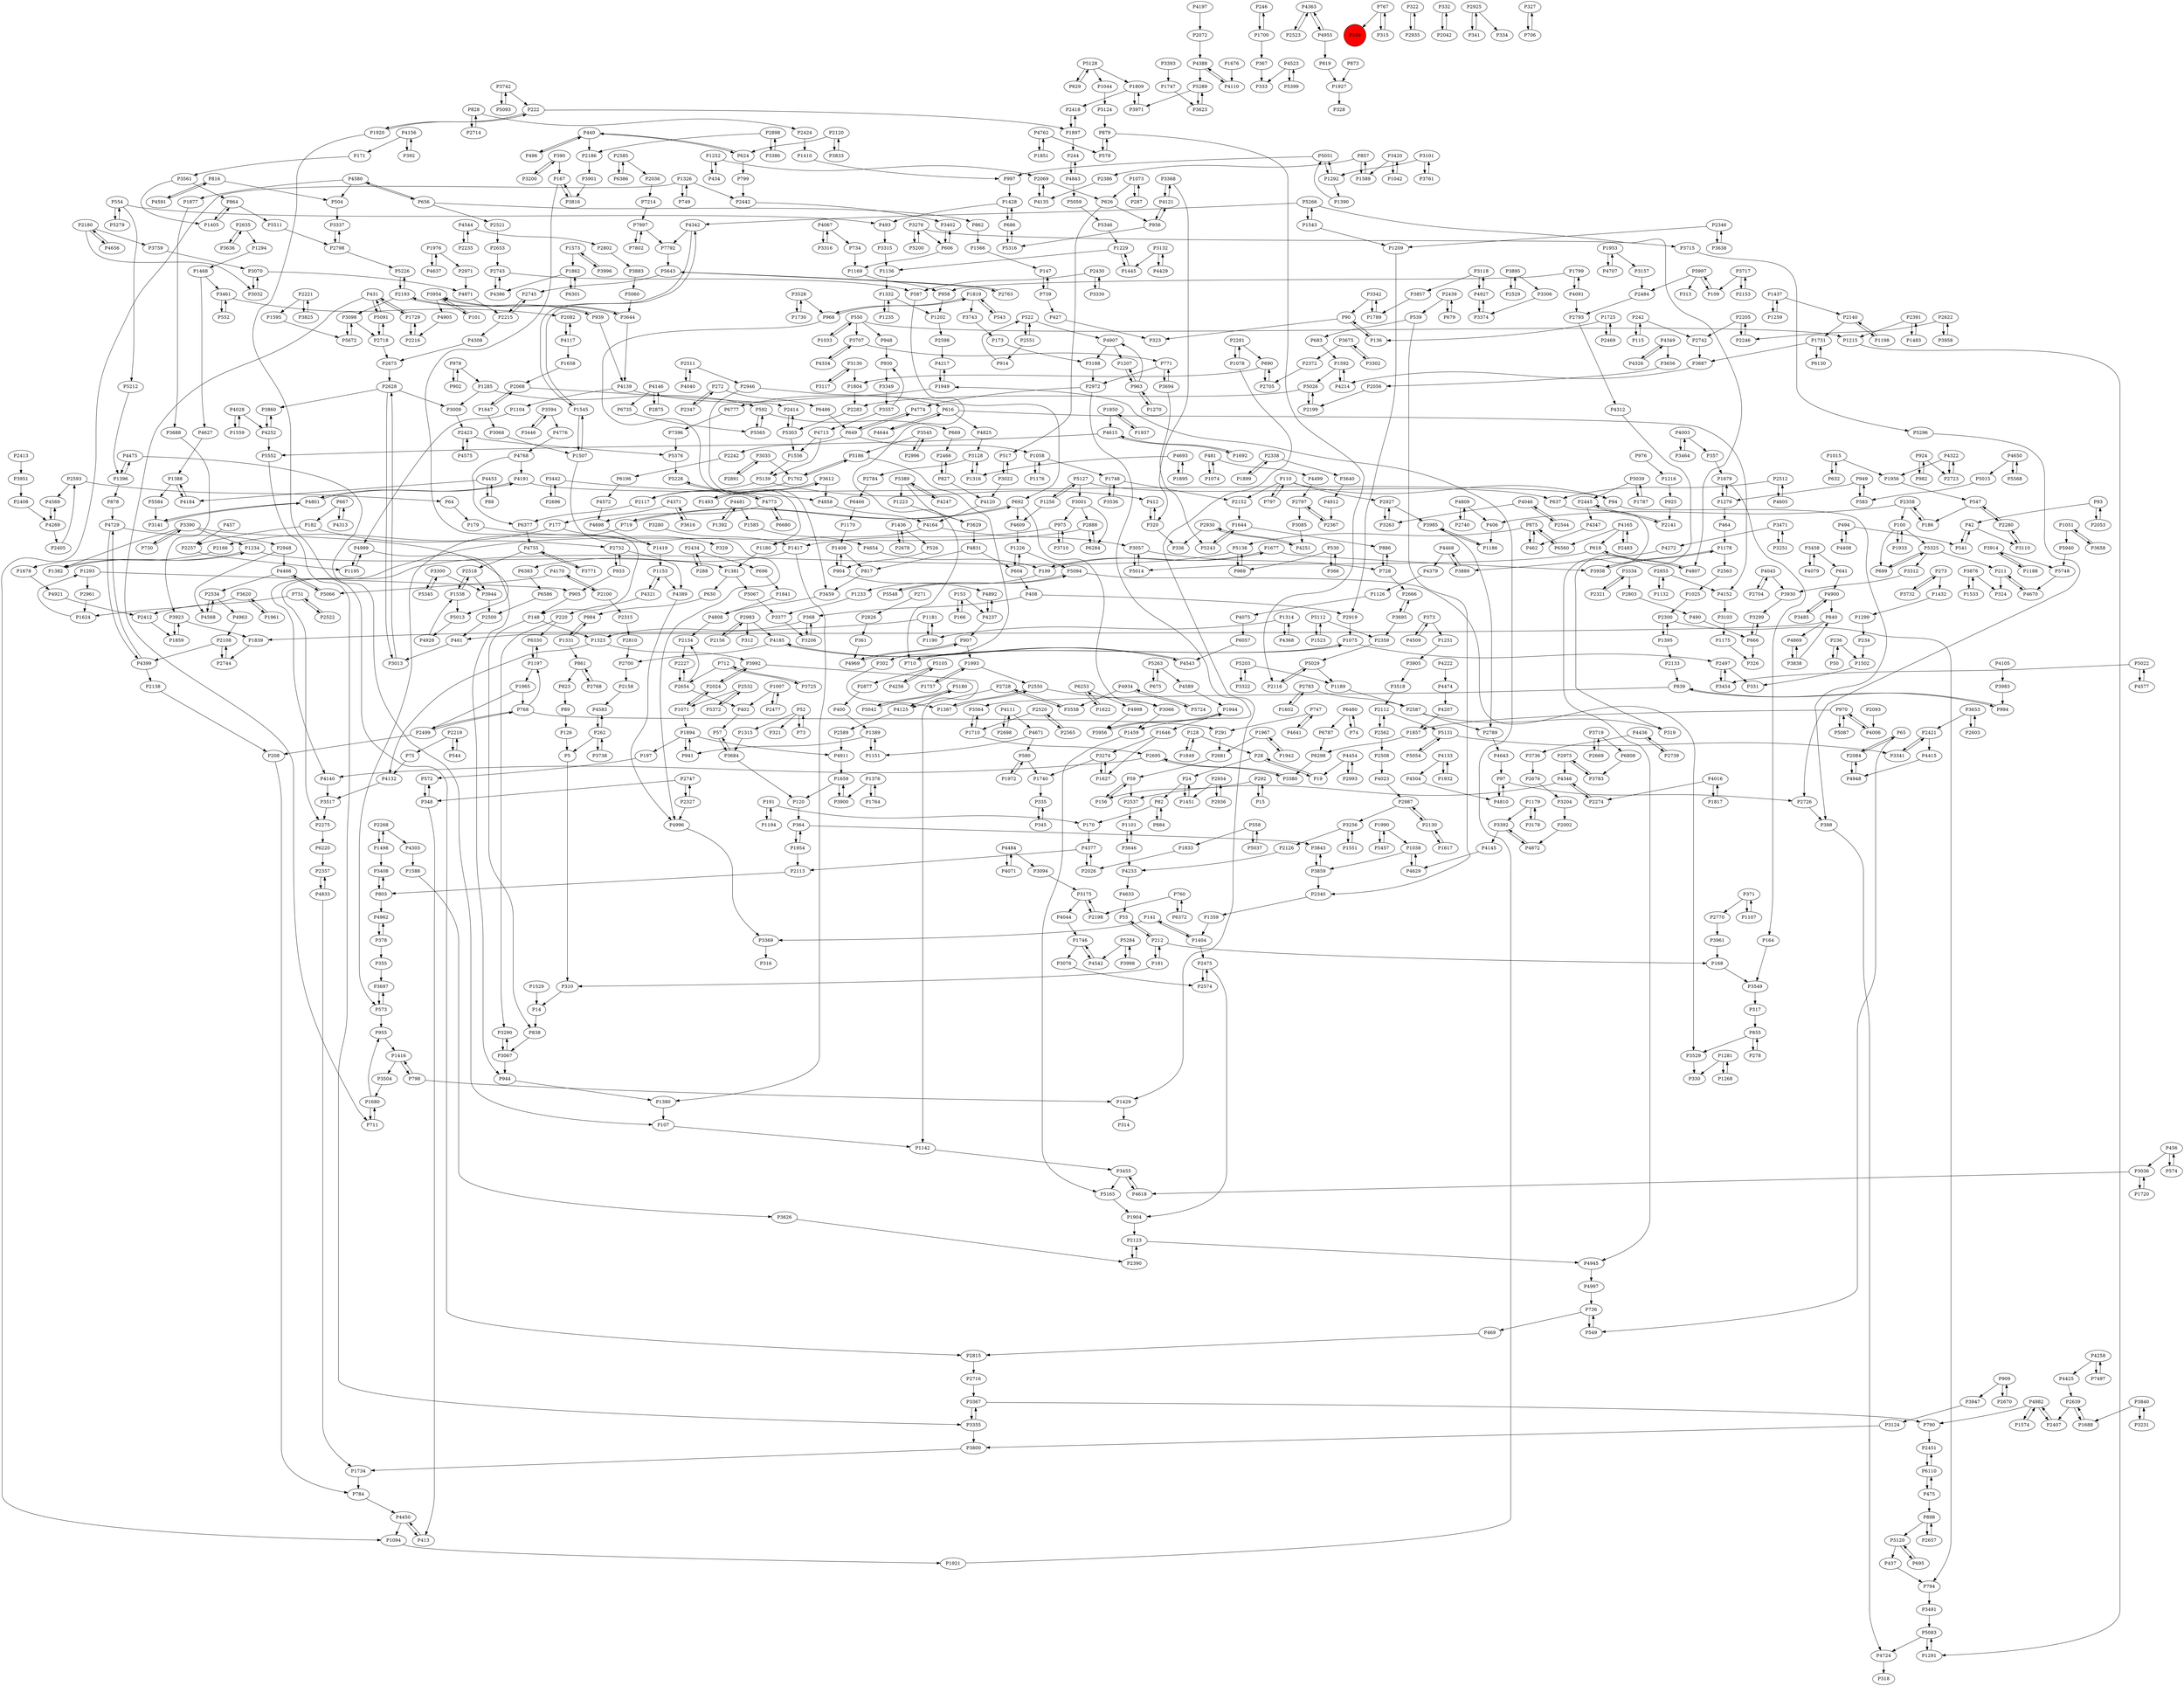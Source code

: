 digraph {
	P1428 -> P493
	P554 -> P5212
	P236 -> P1502
	P1498 -> P3408
	P2442 -> P3402
	P968 -> P1180
	P4389 -> P4996
	P2358 -> P100
	P402 -> P57
	P4962 -> P378
	P3761 -> P3101
	P1007 -> P2477
	P2358 -> P406
	P4133 -> P1932
	P3992 -> P2024
	P2961 -> P1624
	P2180 -> P4656
	P504 -> P3337
	P89 -> P126
	P5568 -> P4650
	P1223 -> P3629
	P1007 -> P402
	P5083 -> P4724
	P839 -> P994
	P1376 -> P1764
	P4197 -> P2072
	P2002 -> P4872
	P1252 -> P434
	P14 -> P838
	P768 -> P1197
	P1436 -> P526
	P2587 -> P2789
	P2728 -> P4125
	P4140 -> P3517
	P4871 -> P2215
	P3141 -> P4801
	P4544 -> P2802
	P2930 -> P336
	P2108 -> P4399
	P481 -> P1074
	P3302 -> P3675
	P1894 -> P197
	P1993 -> P1757
	P5325 -> P3312
	P1731 -> P6130
	P1809 -> P2418
	P2993 -> P4454
	P5087 -> P970
	P1404 -> P141
	P4831 -> P604
	P4117 -> P1658
	P1897 -> P2418
	P898 -> P2657
	P6298 -> P3380
	P1877 -> P3688
	P827 -> P2466
	P2423 -> P5376
	P2888 -> P6284
	P246 -> P1700
	P3504 -> P1680
	P1416 -> P3504
	P97 -> P4810
	P5094 -> P3529
	P4755 -> P3771
	P3594 -> P3446
	P728 -> P2666
	P618 -> P4807
	P3274 -> P1627
	P4349 -> P4326
	P768 -> P2499
	P686 -> P5316
	P1710 -> P2695
	P1153 -> P4389
	P5131 -> P5054
	P4650 -> P5568
	P156 -> P59
	P4997 -> P736
	P4637 -> P1976
	P4237 -> P907
	P4347 -> P462
	P4575 -> P2423
	P1622 -> P6253
	P1734 -> P784
	P1256 -> P4609
	P220 -> P3290
	P4251 -> P2930
	P794 -> P3491
	P390 -> P167
	P2934 -> P1451
	P857 -> P2386
	P994 -> P839
	P320 -> P336
	P592 -> P669
	P100 -> P1933
	P626 -> P956
	P2565 -> P2520
	P4481 -> P1585
	P2268 -> P1498
	P2340 -> P1359
	P2280 -> P547
	P3442 -> P4858
	P4474 -> P4207
	P1259 -> P1437
	P272 -> P6486
	P1725 -> P136
	P3742 -> P5093
	P949 -> P583
	P949 -> P1279
	P2739 -> P4436
	P2445 -> P2141
	P1316 -> P3128
	P3312 -> P3930
	P630 -> P984
	P3455 -> P5165
	P6130 -> P1731
	P4363 -> P2523
	P1857 -> P6298
	P904 -> P1408
	P3688 -> P3923
	P3103 -> P1175
	P3390 -> P5013
	P3251 -> P3471
	P574 -> P456
	P3101 -> P3761
	P1659 -> P3900
	P767 -> P309
	P3938 -> P1178
	P4773 -> P5228
	P573 -> P3697
	P541 -> P42
	P2551 -> P522
	P4170 -> P2100
	P1234 -> P1382
	P302 -> P1387
	P930 -> P3349
	P15 -> P292
	P3124 -> P3800
	P371 -> P2770
	P2123 -> P2390
	P469 -> P2815
	P1417 -> P1380
	P5066 -> P4466
	P3393 -> P1747
	P1382 -> P1234
	P2408 -> P4269
	P322 -> P2935
	P924 -> P982
	P5552 -> P3355
	P768 -> P291
	P1405 -> P864
	P522 -> P4907
	P771 -> P2972
	P1292 -> P1390
	P90 -> P136
	P580 -> P1972
	P2424 -> P1410
	P288 -> P2434
	P712 -> P3725
	P390 -> P3200
	P7214 -> P7997
	P1107 -> P371
	P291 -> P2681
	P4388 -> P4110
	P3001 -> P6284
	P1617 -> P2130
	P2469 -> P1725
	P1268 -> P1281
	P4755 -> P2518
	P2783 -> P2587
	P1094 -> P1921
	P2113 -> P803
	P1390 -> P5051
	P669 -> P2466
	P5105 -> P4256
	P3001 -> P2888
	P5015 -> P583
	P1178 -> P2563
	P4185 -> P2700
	P82 -> P170
	P624 -> P440
	P3996 -> P1573
	P924 -> P2723
	P2747 -> P348
	P958 -> P1202
	P4572 -> P4698
	P4809 -> P406
	P550 -> P1215
	P366 -> P530
	P2875 -> P4146
	P1523 -> P5112
	P153 -> P166
	P4436 -> P2739
	P4346 -> P2537
	P3710 -> P975
	P4945 -> P4997
	P1895 -> P4693
	P909 -> P2670
	P2654 -> P2227
	P3035 -> P2891
	P1602 -> P2783
	P3098 -> P2718
	P695 -> P5120
	P4892 -> P4237
	P335 -> P345
	P7997 -> P7792
	P1073 -> P287
	P3833 -> P2120
	P3594 -> P4776
	P3471 -> P4272
	P616 -> P4825
	P2497 -> P331
	P2215 -> P4308
	P5 -> P310
	P3715 -> P5296
	P1953 -> P3157
	P1468 -> P4627
	P4774 -> P649
	P3771 -> P4755
	P3840 -> P3231
	P2718 -> P2675
	P2130 -> P2987
	P2216 -> P1729
	P197 -> P572
	P1990 -> P1038
	P3256 -> P1551
	P573 -> P955
	P3549 -> P317
	P1388 -> P4184
	P690 -> P1804
	P2972 -> P1459
	P1015 -> P1956
	P4146 -> P2875
	P7997 -> P7802
	P4982 -> P2407
	P2551 -> P914
	P6383 -> P6586
	P4580 -> P1877
	P3022 -> P517
	P2523 -> P4363
	P1949 -> P6777
	P2439 -> P679
	P1170 -> P1408
	P2927 -> P3985
	P3653 -> P2421
	P2522 -> P751
	P3725 -> P712
	P4222 -> P4474
	P1595 -> P5672
	P2763 -> P5643
	P1176 -> P1058
	P28 -> P19
	P332 -> P2042
	P3420 -> P1589
	P1545 -> P4342
	P1226 -> P604
	P4321 -> P220
	P4045 -> P2704
	P683 -> P1592
	P1408 -> P904
	P1416 -> P798
	P4091 -> P1799
	P6480 -> P74
	P790 -> P2451
	P3485 -> P4900
	P2744 -> P2108
	P3342 -> P90
	P4165 -> P2483
	P2698 -> P4111
	P526 -> P904
	P494 -> P4408
	P7396 -> P5376
	P5266 -> P4807
	P3743 -> P173
	P2205 -> P2742
	P5289 -> P3971
	P3838 -> P4869
	P4326 -> P4349
	P5200 -> P3276
	P970 -> P4006
	P878 -> P4729
	P4170 -> P5066
	P692 -> P719
	P686 -> P1428
	P1624 -> P1293
	P948 -> P930
	P4003 -> P357
	P167 -> P3816
	P4468 -> P3889
	P3322 -> P5203
	P1538 -> P5013
	P1169 -> P958
	P4322 -> P1956
	P220 -> P6330
	P5565 -> P592
	P1408 -> P817
	P5165 -> P1904
	P1285 -> P3009
	P3464 -> P4003
	P2550 -> P3066
	P2716 -> P3367
	P1592 -> P5026
	P110 -> P797
	P24 -> P1451
	P1799 -> P4091
	P5093 -> P3742
	P3561 -> P864
	P2414 -> P5303
	P4023 -> P2987
	P5180 -> P4125
	P3368 -> P4121
	P4927 -> P3118
	P1976 -> P4637
	P3057 -> P728
	P2585 -> P6386
	P2520 -> P1710
	P1215 -> P1291
	P3374 -> P4927
	P4121 -> P3368
	P4121 -> P956
	P1954 -> P364
	P6480 -> P6787
	P440 -> P2186
	P547 -> P186
	P1331 -> P984
	P73 -> P52
	P5091 -> P431
	P3392 -> P4145
	P3128 -> P2784
	P4006 -> P970
	P2391 -> P1215
	P2407 -> P4982
	P3895 -> P2529
	P2321 -> P3334
	P272 -> P2347
	P3623 -> P5289
	P2497 -> P3454
	P3280 -> P1417
	P1179 -> P3178
	P4075 -> P6057
	P182 -> P2732
	P2180 -> P3759
	P3446 -> P3594
	P1417 -> P6383
	P558 -> P1833
	P42 -> P541
	P6377 -> P4755
	P1862 -> P4386
	P3157 -> P2484
	P4346 -> P2274
	P4523 -> P5399
	P4927 -> P3374
	P2126 -> P4233
	P2140 -> P1731
	P624 -> P799
	P3646 -> P1101
	P1507 -> P1545
	P6560 -> P875
	P4670 -> P211
	P2675 -> P2628
	P3859 -> P3843
	P2315 -> P2810
	P262 -> P3738
	P2740 -> P4809
	P855 -> P278
	P1730 -> P3528
	P1920 -> P222
	P2925 -> P341
	P4252 -> P5552
	P6057 -> P4543
	P2357 -> P4833
	P861 -> P823
	P4969 -> P907
	P3118 -> P3857
	P2983 -> P312
	P530 -> P969
	P2971 -> P4871
	P2728 -> P3558
	P1256 -> P5127
	P3905 -> P3518
	P816 -> P4591
	P368 -> P1323
	P5303 -> P1556
	P2802 -> P3883
	P2696 -> P3442
	P6253 -> P1622
	P6680 -> P4773
	P2300 -> P1395
	P1702 -> P5186
	P355 -> P3697
	P1731 -> P3687
	P666 -> P326
	P4436 -> P3736
	P1819 -> P3743
	P2327 -> P2747
	P939 -> P2193
	P242 -> P2742
	P3341 -> P2421
	P3117 -> P3130
	P5042 -> P5180
	P4776 -> P4768
	P1747 -> P3623
	P616 -> P4644
	P3491 -> P5083
	P3067 -> P944
	P2603 -> P3653
	P4105 -> P3983
	P2654 -> P2134
	P2718 -> P5091
	P3954 -> P101
	P5284 -> P4542
	P6372 -> P760
	P3732 -> P273
	P4825 -> P3128
	P4999 -> P1195
	P3900 -> P1659
	P2134 -> P2227
	P3719 -> P6808
	P1299 -> P234
	P2676 -> P3204
	P530 -> P366
	P2512 -> P4605
	P4481 -> P1392
	P4046 -> P3263
	P292 -> P15
	P52 -> P321
	P3461 -> P552
	P6777 -> P7396
	P1746 -> P4542
	P3646 -> P4233
	P799 -> P2442
	P1179 -> P3392
	P751 -> P2522
	P128 -> P28
	P656 -> P862
	P3036 -> P1720
	P1389 -> P1151
	P3616 -> P4371
	P4843 -> P5059
	P1692 -> P4615
	P3719 -> P2669
	P626 -> P517
	P2705 -> P690
	P1894 -> P941
	P4833 -> P1734
	P1961 -> P3620
	P739 -> P147
	P42 -> P3110
	P136 -> P90
	P4583 -> P262
	P2666 -> P3695
	P440 -> P496
	P4125 -> P2589
	P1437 -> P2140
	P554 -> P493
	P2423 -> P4575
	P3951 -> P2408
	P719 -> P573
	P1044 -> P5124
	P4120 -> P4164
	P5112 -> P2359
	P3545 -> P2996
	P1658 -> P2068
	P65 -> P549
	P4773 -> P6680
	P1677 -> P199
	P862 -> P1566
	P378 -> P4962
	P461 -> P3013
	P364 -> P3843
	P3992 -> P1142
	P861 -> P2768
	P2732 -> P4389
	P74 -> P6480
	P3094 -> P3175
	P208 -> P784
	P2563 -> P1025
	P1956 -> P547
	P728 -> P886
	P3342 -> P1789
	P4509 -> P373
	P4484 -> P4071
	P2628 -> P3860
	P4693 -> P1316
	P2635 -> P3636
	P4955 -> P819
	P4544 -> P2235
	P191 -> P1194
	P1700 -> P246
	P5051 -> P997
	P52 -> P73
	P4523 -> P333
	P3110 -> P2280
	P3684 -> P120
	P2798 -> P3337
	P5083 -> P1291
	P3717 -> P2153
	P3961 -> P168
	P1468 -> P3461
	P413 -> P4450
	P2153 -> P3717
	P1075 -> P2497
	P2975 -> P3783
	P5203 -> P1189
	P5511 -> P2798
	P1559 -> P4028
	P4342 -> P7792
	P327 -> P706
	P736 -> P549
	P3175 -> P4044
	P734 -> P1169
	P4713 -> P1556
	P1498 -> P2268
	P4568 -> P2534
	P3118 -> P4927
	P244 -> P4843
	P2158 -> P4583
	P2593 -> P64
	P4934 -> P3558
	P583 -> P949
	P2574 -> P2475
	P3529 -> P330
	P4577 -> P5022
	P4810 -> P97
	P5091 -> P2718
	P5228 -> P4773
	P907 -> P4969
	P904 -> P4892
	P3857 -> P1789
	P2898 -> P3386
	P2140 -> P1198
	P2622 -> P3958
	P4591 -> P816
	P3274 -> P1740
	P2193 -> P3098
	P5105 -> P2877
	P171 -> P3561
	P3983 -> P994
	P4858 -> P4164
	P186 -> P2358
	P3707 -> P4334
	P97 -> P2726
	P1285 -> P592
	P2593 -> P4569
	P4132 -> P3517
	P2072 -> P4388
	P550 -> P948
	P5724 -> P4934
	P4609 -> P1226
	P2483 -> P4165
	P3334 -> P2321
	P1445 -> P1229
	P2635 -> P1294
	P2589 -> P4911
	P177 -> P329
	P6466 -> P1170
	P4643 -> P97
	P1197 -> P1965
	P4067 -> P3316
	P4258 -> P4425
	P550 -> P1033
	P976 -> P1216
	P5029 -> P1189
	P4955 -> P4363
	P147 -> P739
	P1202 -> P2598
	P1679 -> P1279
	P4040 -> P2511
	P3032 -> P3070
	P3367 -> P3355
	P543 -> P1819
	P1920 -> P2815
	P2714 -> P828
	P164 -> P3549
	P1729 -> P431
	P278 -> P855
	P2654 -> P402
	P4165 -> P6560
	P94 -> P398
	P1291 -> P5083
	P1180 -> P1381
	P2653 -> P2743
	P1700 -> P367
	P3694 -> P5243
	P2421 -> P3341
	P93 -> P42
	P1894 -> P4911
	P400 -> P1389
	P1294 -> P1468
	P1437 -> P1259
	P2793 -> P4312
	P2987 -> P2130
	P3368 -> P320
	P4453 -> P4184
	P5112 -> P1523
	P2268 -> P4303
	P1292 -> P5051
	P3334 -> P2803
	P2386 -> P4135
	P2500 -> P461
	P1058 -> P1748
	P817 -> P3459
	P3653 -> P2603
	P100 -> P5325
	P3914 -> P5748
	P2372 -> P2705
	P1326 -> P749
	P4247 -> P5389
	P4928 -> P1538
	P1538 -> P2518
	P6253 -> P4998
	P3276 -> P3715
	P3066 -> P1459
	P2193 -> P939
	P1543 -> P5266
	P3128 -> P1316
	P522 -> P2551
	P1451 -> P24
	P3067 -> P3290
	P5124 -> P879
	P1126 -> P4075
	P320 -> P412
	P4111 -> P2698
	P2430 -> P587
	P2562 -> P2112
	P5026 -> P2283
	P3458 -> P4079
	P3290 -> P3067
	P2544 -> P4046
	P1293 -> P905
	P3085 -> P4251
	P2198 -> P3175
	P315 -> P767
	P153 -> P4237
	P1483 -> P2391
	P1104 -> P4999
	P978 -> P902
	P1181 -> P1190
	P1209 -> P2919
	P3377 -> P3206
	P587 -> P710
	P739 -> P427
	P2405 -> P2593
	P3558 -> P2728
	P2024 -> P1071
	P1033 -> P550
	P3956 -> P1944
	P4905 -> P2216
	P2587 -> P319
	P2082 -> P4117
	P3687 -> P4214
	P5051 -> P1292
	P4028 -> P4252
	P110 -> P2152
	P939 -> P4139
	P2803 -> P490
	P341 -> P2925
	P760 -> P6372
	P1323 -> P4132
	P494 -> P541
	P1592 -> P4214
	P3825 -> P2221
	P3057 -> P5014
	P5120 -> P695
	P6586 -> P2500
	P898 -> P5120
	P3098 -> P5672
	P287 -> P1073
	P2768 -> P861
	P2797 -> P2367
	P3299 -> P666
	P1585 -> P4654
	P222 -> P1897
	P3901 -> P3816
	P747 -> P291
	P1545 -> P1507
	P4907 -> P3188
	P3675 -> P2372
	P2100 -> P2315
	P1507 -> P4996
	P2670 -> P909
	P2723 -> P4322
	P5389 -> P3629
	P2242 -> P6196
	P5014 -> P3057
	P4269 -> P2405
	P5139 -> P2117
	P3068 -> P1507
	P749 -> P1326
	P1841 -> P4808
	P2678 -> P1436
	P592 -> P5565
	P970 -> P1857
	P3206 -> P368
	P1151 -> P1389
	P262 -> P4583
	P3876 -> P324
	P2024 -> P3992
	P3009 -> P2423
	P699 -> P5325
	P2068 -> P1647
	P803 -> P3408
	P4569 -> P4269
	P2783 -> P1602
	P1404 -> P2475
	P120 -> P364
	P4982 -> P790
	P4111 -> P4671
	P1235 -> P1332
	P2695 -> P4140
	P606 -> P1169
	P3843 -> P3859
	P2518 -> P3944
	P1944 -> P3956
	P5997 -> P313
	P212 -> P55
	P88 -> P4453
	P4003 -> P3464
	P2520 -> P2565
	P115 -> P242
	P2518 -> P1538
	P3315 -> P1136
	P3695 -> P2666
	P1175 -> P326
	P166 -> P153
	P1967 -> P2681
	P1181 -> P1839
	P2639 -> P2407
	P606 -> P3402
	P4156 -> P171
	P679 -> P2439
	P3390 -> P1382
	P4729 -> P2948
	P3640 -> P4912
	P3985 -> P1186
	P4233 -> P4633
	P2550 -> P1387
	P4912 -> P2367
	P550 -> P3707
	P310 -> P14
	P747 -> P4641
	P2186 -> P3901
	P4312 -> P319
	P1972 -> P580
	P4146 -> P6735
	P969 -> P5138
	P2508 -> P4023
	P211 -> P4670
	P1189 -> P2587
	P5672 -> P3098
	P5940 -> P5748
	P109 -> P5997
	P75 -> P4132
	P1190 -> P1181
	P1748 -> P2152
	P4067 -> P734
	P1921 -> P1949
	P168 -> P3549
	P3188 -> P2972
	P1315 -> P3684
	P6196 -> P4572
	P1075 -> P710
	P2219 -> P544
	P667 -> P182
	P760 -> P2198
	P6110 -> P475
	P2743 -> P4386
	P2108 -> P2744
	P3454 -> P2497
	P4044 -> P1746
	P554 -> P5279
	P2946 -> P3459
	P2300 -> P794
	P4408 -> P494
	P1646 -> P3274
	P604 -> P1226
	P357 -> P1679
	P3620 -> P1624
	P3838 -> P840
	P618 -> P5014
	P840 -> P461
	P3954 -> P4905
	P1574 -> P4982
	P1804 -> P2283
	P1234 -> P1381
	P5372 -> P2532
	P1746 -> P3076
	P2534 -> P4963
	P6110 -> P2451
	P2084 -> P65
	P4729 -> P4399
	P52 -> P1315
	P5289 -> P3623
	P2130 -> P1617
	P364 -> P1954
	P6330 -> P1197
	P819 -> P1927
	P1388 -> P5584
	P3883 -> P5060
	P2056 -> P2199
	P5128 -> P1044
	P4809 -> P2740
	P5997 -> P109
	P3369 -> P316
	P4801 -> P3141
	P2227 -> P2654
	P2439 -> P539
	P408 -> P368
	P1937 -> P1850
	P199 -> P1677
	P1251 -> P3905
	P3564 -> P1710
	P875 -> P462
	P2221 -> P1595
	P1551 -> P3256
	P3022 -> P4120
	P1965 -> P768
	P490 -> P666
	P5060 -> P3644
	P1153 -> P4321
	P982 -> P924
	P4117 -> P2082
	P2123 -> P4945
	P4504 -> P4810
	P126 -> P5
	P2120 -> P624
	P4256 -> P5105
	P5243 -> P1644
	P914 -> P522
	P547 -> P2280
	P3130 -> P1804
	P179 -> P1419
	P984 -> P1331
	P3958 -> P2622
	P4214 -> P1592
	P1071 -> P1894
	P4580 -> P504
	P1216 -> P925
	P4650 -> P5015
	P2026 -> P4377
	P907 -> P1993
	P1927 -> P328
	P3783 -> P2975
	P1789 -> P3342
	P59 -> P2537
	P7497 -> P4258
	P367 -> P333
	P4016 -> P2274
	P5026 -> P2199
	P784 -> P4450
	P1904 -> P2123
	P496 -> P440
	P649 -> P2242
	P3923 -> P1839
	P909 -> P3947
	P816 -> P504
	P823 -> P89
	P3013 -> P2628
	P4644 -> P616
	P101 -> P3954
	P1396 -> P4475
	P2274 -> P4346
	P2445 -> P4347
	P2367 -> P2797
	P857 -> P1589
	P2975 -> P4346
	P3889 -> P4468
	P3070 -> P4871
	P4139 -> P692
	P4145 -> P4629
	P82 -> P884
	P1419 -> P1153
	P437 -> P794
	P1740 -> P335
	P2412 -> P1859
	P1573 -> P3996
	P1849 -> P128
	P141 -> P3369
	P6220 -> P2357
	P4454 -> P2993
	P1644 -> P886
	P4165 -> P618
	P4499 -> P2797
	P3528 -> P1730
	P5059 -> P5346
	P649 -> P1058
	P2935 -> P322
	P4831 -> P817
	P5316 -> P686
	P4693 -> P1895
	P1676 -> P4110
	P4963 -> P2108
	P3355 -> P3367
	P2466 -> P827
	P4371 -> P177
	P798 -> P1416
	P1195 -> P4999
	P902 -> P978
	P2855 -> P4152
	P1680 -> P955
	P2156 -> P2983
	P1932 -> P4133
	P667 -> P4313
	P1025 -> P2300
	P3256 -> P2126
	P6735 -> P5565
	P4313 -> P667
	P5022 -> P4577
	P1573 -> P1862
	P1178 -> P3938
	P5186 -> P302
	P3200 -> P390
	P406 -> P1186
	P4191 -> P94
	P4399 -> P2138
	P2810 -> P2700
	P456 -> P574
	P3536 -> P1748
	P3330 -> P2430
	P1566 -> P147
	P6386 -> P2585
	P440 -> P624
	P2925 -> P334
	P1293 -> P2961
	P730 -> P3390
	P1136 -> P1332
	P963 -> P4907
	P177 -> P2166
	P3612 -> P1493
	P616 -> P4152
	P475 -> P898
	P692 -> P4609
	P5389 -> P1223
	P1078 -> P1429
	P956 -> P5316
	P2421 -> P4415
	P4342 -> P1545
	P3684 -> P57
	P371 -> P1107
	P1436 -> P2678
	P4872 -> P3392
	P4207 -> P1857
	P2215 -> P2745
	P348 -> P572
	P2826 -> P361
	P3076 -> P2574
	P1207 -> P963
	P879 -> P578
	P2484 -> P2793
	P90 -> P323
	P475 -> P6110
	P2359 -> P5029
	P578 -> P879
	P2877 -> P400
	P2695 -> P3380
	P1954 -> P2113
	P3944 -> P2500
	P262 -> P5
	P751 -> P2412
	P1395 -> P2133
	P457 -> P2257
	P2100 -> P4170
	P50 -> P236
	P2704 -> P4045
	P1051 -> P5940
	P348 -> P413
	P273 -> P3732
	P1229 -> P1445
	P2669 -> P3719
	P1729 -> P2216
	P4258 -> P7497
	P4768 -> P4191
	P4454 -> P19
	P1799 -> P958
	P4164 -> P1180
	P3971 -> P1809
	P1710 -> P3564
	P3392 -> P4872
	P1252 -> P2069
	P1993 -> P2550
	P1038 -> P4629
	P2281 -> P1078
	P5131 -> P3341
	P2983 -> P4185
	P1556 -> P5139
	P1381 -> P630
	P3204 -> P2002
	P3035 -> P1702
	P5279 -> P554
	P4252 -> P3860
	P1279 -> P464
	P1787 -> P5039
	P191 -> P170
	P706 -> P327
	P4377 -> P2113
	P5138 -> P2275
	P234 -> P1502
	P4184 -> P1388
	P1859 -> P3923
	P933 -> P2732
	P4900 -> P840
	P855 -> P3529
	P4998 -> P3956
	P1720 -> P3036
	P1326 -> P1094
	P2726 -> P398
	P1429 -> P314
	P373 -> P1251
	P408 -> P2919
	P3557 -> P4713
	P879 -> P2116
	P2742 -> P3687
	P4589 -> P1944
	P1942 -> P1967
	P4921 -> P2412
	P4016 -> P1817
	P4629 -> P1038
	P2280 -> P3110
	P3263 -> P2927
	P199 -> P1233
	P2537 -> P1101
	P944 -> P1380
	P59 -> P156
	P317 -> P855
	P978 -> P1285
	P1197 -> P6330
	P3675 -> P3302
	P3636 -> P2635
	P4071 -> P4484
	P3985 -> P2789
	P2221 -> P3825
	P3459 -> P4808
	P2084 -> P4948
	P3658 -> P1051
	P3471 -> P3251
	P2117 -> P6377
	P3300 -> P5345
	P2948 -> P4466
	P2180 -> P3032
	P544 -> P2219
	P3742 -> P222
	P4907 -> P1207
	P5263 -> P4589
	P1194 -> P191
	P3694 -> P771
	P3561 -> P1405
	P3518 -> P2112
	P1725 -> P2469
	P464 -> P1178
	P2138 -> P208
	P2983 -> P2156
	P19 -> P28
	P4948 -> P2084
	P2972 -> P4774
	P2499 -> P208
	P6808 -> P3783
	P170 -> P4377
	P7802 -> P7997
	P3402 -> P606
	P1380 -> P107
	P1976 -> P2971
	P3276 -> P606
	P690 -> P2705
	P4808 -> P2134
	P4466 -> P2534
	P1679 -> P164
	P1314 -> P4368
	P3367 -> P790
	P1323 -> P3992
	P1270 -> P963
	P4671 -> P1151
	P373 -> P4509
	P3717 -> P109
	P2430 -> P3330
	P5263 -> P675
	P2112 -> P2562
	P1392 -> P4481
	P2732 -> P933
	P3380 -> P2695
	P1819 -> P543
	P1588 -> P3626
	P173 -> P3188
	P1071 -> P2024
	P6301 -> P1862
	P3876 -> P1533
	P3629 -> P4831
	P968 -> P1819
	P2521 -> P2653
	P7792 -> P5643
	P3355 -> P3800
	P1678 -> P4921
	P803 -> P4962
	P3930 -> P3299
	P345 -> P335
	P2347 -> P272
	P2275 -> P6220
	P3626 -> P2390
	P5997 -> P2484
	P4450 -> P1094
	P1990 -> P5457
	P1702 -> P2117
	P4363 -> P4955
	P110 -> P94
	P5643 -> P2763
	P3455 -> P4618
	P4807 -> P618
	P2987 -> P3256
	P2770 -> P3961
	P3759 -> P3070
	P5399 -> P4523
	P637 -> P4945
	P4618 -> P3455
	P431 -> P5091
	P517 -> P3022
	P1389 -> P941
	P2585 -> P2036
	P1038 -> P3859
	P2338 -> P1899
	P3656 -> P2056
	P211 -> P324
	P2257 -> P1195
	P4656 -> P2180
	P1078 -> P2281
	P875 -> P5138
	P1529 -> P14
	P4475 -> P1396
	P55 -> P212
	P222 -> P1920
	P3316 -> P4067
	P3840 -> P1688
	P93 -> P2053
	P378 -> P355
	P632 -> P1015
	P549 -> P736
	P456 -> P3036
	P2789 -> P4643
	P181 -> P310
	P3860 -> P4252
	P4615 -> P5552
	P4046 -> P2544
	P1074 -> P481
	P2036 -> P7214
	P2451 -> P6110
	P5325 -> P699
	P1432 -> P1299
	P1850 -> P4615
	P666 -> P3299
	P2346 -> P3638
	P3517 -> P2275
	P5127 -> P637
	P4654 -> P199
	P864 -> P5511
	P236 -> P50
	P580 -> P1740
	P975 -> P1417
	P181 -> P212
	P167 -> P148
	P3442 -> P2696
	P828 -> P2424
	P4133 -> P4504
	P242 -> P115
	P4399 -> P4729
	P65 -> P2084
	P2747 -> P2327
	P5548 -> P5094
	P1279 -> P1679
	P4773 -> P4698
	P2700 -> P2158
	P3895 -> P3306
	P4999 -> P944
	P5128 -> P1809
	P2141 -> P2445
	P905 -> P148
	P4349 -> P3656
	P5376 -> P5228
	P3132 -> P1445
	P2477 -> P1007
	P970 -> P5087
	P1647 -> P3068
	P5039 -> P1787
	P493 -> P3315
	P5643 -> P2745
	P558 -> P5037
	P4237 -> P4892
	P5139 -> P412
	P1410 -> P997
	P2934 -> P2936
	P4371 -> P3616
	P2219 -> P75
	P712 -> P2654
	P3276 -> P5200
	P2681 -> P59
	P3620 -> P1961
	P827 -> P4120
	P696 -> P1841
	P5748 -> P4670
	P5266 -> P1543
	P3914 -> P1188
	P4091 -> P2793
	P4217 -> P1949
	P1493 -> P3612
	P5120 -> P437
	P431 -> P1729
	P1897 -> P244
	P2499 -> P768
	P2532 -> P5372
	P128 -> P1849
	P1188 -> P3914
	P5029 -> P2116
	P5203 -> P3322
	P2743 -> P587
	P4801 -> P4191
	P875 -> P6560
	P3644 -> P3954
	P3738 -> P262
	P2390 -> P2123
	P6284 -> P2888
	P2797 -> P3085
	P2511 -> P4040
	P3923 -> P1859
	P5037 -> P558
	P955 -> P1416
	P736 -> P469
	P710 -> P1075
	P798 -> P1429
	P5180 -> P5042
	P2927 -> P3263
	P4269 -> P4569
	P4475 -> P107
	P975 -> P3710
	P3130 -> P3117
	P1042 -> P3420
	P3557 -> P930
	P1757 -> P1993
	P1644 -> P5243
	P5039 -> P2445
	P5226 -> P2193
	P1764 -> P1376
	P4641 -> P747
	P4698 -> P1419
	P3337 -> P2798
	P1331 -> P861
	P4833 -> P2357
	P1862 -> P6301
	P1332 -> P1235
	P5266 -> P4342
	P148 -> P838
	P4079 -> P3458
	P4045 -> P3930
	P412 -> P320
	P3998 -> P5284
	P5584 -> P3141
	P767 -> P315
	P1051 -> P3658
	P1944 -> P1646
	P884 -> P82
	P2948 -> P4568
	P1381 -> P5067
	P4466 -> P5066
	P3175 -> P2198
	P1543 -> P1209
	P1933 -> P100
	P3800 -> P1734
	P2205 -> P2246
	P5067 -> P3377
	P3420 -> P1042
	P427 -> P323
	P1132 -> P2855
	P3458 -> P641
	P1502 -> P331
	P398 -> P4724
	P3697 -> P573
	P4191 -> P4801
	P1953 -> P4707
	P2346 -> P1209
	P2069 -> P626
	P4164 -> P3057
	P2946 -> P616
	P4377 -> P2026
	P649 -> P4774
	P2622 -> P2246
	P4388 -> P5289
	P1627 -> P3274
	P1332 -> P1202
	P1326 -> P2442
	P2898 -> P2186
	P5284 -> P3998
	P4453 -> P88
	P271 -> P2826
	P1688 -> P2639
	P4110 -> P4388
	P2120 -> P3833
	P1817 -> P4016
	P1428 -> P686
	P2116 -> P5029
	P3036 -> P4618
	P840 -> P4869
	P4185 -> P4543
	P4605 -> P2512
	P2413 -> P3951
	P1659 -> P120
	P1965 -> P2499
	P4139 -> P1104
	P2936 -> P2934
	P3638 -> P2346
	P4303 -> P1588
	P2358 -> P186
	P4028 -> P1559
	P797 -> P110
	P57 -> P3684
	P3947 -> P3124
	P1589 -> P857
	P3612 -> P4858
	P771 -> P3694
	P1833 -> P2026
	P392 -> P4156
	P2246 -> P2205
	P4135 -> P2069
	P5325 -> P211
	P1459 -> P5165
	P462 -> P875
	P839 -> P3564
	P6486 -> P649
	P1819 -> P968
	P1396 -> P878
	P2562 -> P2508
	P4869 -> P3838
	P3132 -> P4429
	P1226 -> P5094
	P3386 -> P2898
	P100 -> P699
	P2532 -> P1071
	P552 -> P3461
	P3816 -> P167
	P997 -> P1428
	P5127 -> P3001
	P107 -> P1142
	P2283 -> P5303
	P572 -> P348
	P3954 -> P3644
	P1142 -> P3455
	P4543 -> P4185
	P3001 -> P975
	P3736 -> P2676
	P3408 -> P803
	P3390 -> P730
	P1058 -> P1176
	P1314 -> P1190
	P4934 -> P5724
	P838 -> P3067
	P292 -> P156
	P4707 -> P1953
	P963 -> P1207
	P4429 -> P3132
	P1851 -> P4762
	P2511 -> P2946
	P2199 -> P5026
	P2152 -> P1644
	P5346 -> P1229
	P2598 -> P4217
	P2391 -> P1483
	P4334 -> P3707
	P3545 -> P5186
	P2434 -> P696
	P2053 -> P93
	P4633 -> P55
	P4542 -> P1746
	P4415 -> P4948
	P434 -> P1252
	P5013 -> P4928
	P2888 -> P4140
	P5127 -> P1256
	P5212 -> P1396
	P864 -> P1405
	P28 -> P24
	P148 -> P1323
	P1101 -> P3646
	P4911 -> P1659
	P3101 -> P1292
	P5389 -> P4247
	P4762 -> P1851
	P4982 -> P1574
	P2042 -> P332
	P2628 -> P3013
	P2996 -> P3545
	P4762 -> P578
	P273 -> P1432
	P5296 -> P2726
	P4580 -> P656
	P2475 -> P2574
	P629 -> P5128
	P4468 -> P4379
	P2534 -> P4568
	P1748 -> P3536
	P1949 -> P4217
	P1677 -> P3938
	P4484 -> P3094
	P3528 -> P968
	P2639 -> P1688
	P3178 -> P1179
	P361 -> P4969
	P1198 -> P2140
	P2166 -> P1678
	P5022 -> P3454
	P1680 -> P711
	P2798 -> P5226
	P5303 -> P2414
	P2930 -> P4251
	P5186 -> P1702
	P4768 -> P6377
	P4450 -> P413
	P5457 -> P1990
	P3859 -> P2340
	P4843 -> P244
	P1387 -> P2550
	P3707 -> P771
	P1395 -> P2300
	P1186 -> P3985
	P4322 -> P2723
	P656 -> P4580
	P4272 -> P3889
	P2338 -> P3640
	P4156 -> P392
	P1646 -> P1627
	P1229 -> P1136
	P4379 -> P1126
	P1359 -> P1404
	P4627 -> P1388
	P4724 -> P318
	P692 -> P3066
	P4368 -> P1314
	P1533 -> P3876
	P4900 -> P3485
	P5345 -> P3300
	P1015 -> P632
	P212 -> P181
	P4615 -> P1692
	P2068 -> P2414
	P1899 -> P2338
	P2529 -> P3895
	P656 -> P2521
	P1281 -> P330
	P3644 -> P4139
	P539 -> P683
	P2855 -> P1132
	P1809 -> P3971
	P4996 -> P3369
	P431 -> P711
	P1233 -> P3377
	P675 -> P5263
	P3349 -> P3557
	P963 -> P1270
	P110 -> P2927
	P2657 -> P898
	P2919 -> P1075
	P1281 -> P1268
	P2475 -> P1904
	P3461 -> P2082
	P4425 -> P2639
	P5094 -> P5548
	P2418 -> P1897
	P3695 -> P2359
	P182 -> P2257
	P2193 -> P5226
	P2784 -> P6466
	P4671 -> P580
	P2112 -> P5131
	P481 -> P4499
	P2093 -> P4006
	P1647 -> P2068
	P64 -> P179
	P873 -> P1927
	P3070 -> P3032
	P3231 -> P3840
	P24 -> P82
	P2281 -> P690
	P4386 -> P2743
	P2815 -> P2716
	P1839 -> P2744
	P886 -> P728
	P3390 -> P1234
	P4321 -> P1153
	P6787 -> P6298
	P719 -> P692
	P5128 -> P629
	P2434 -> P288
	P925 -> P2141
	P4152 -> P3103
	P828 -> P2714
	P2235 -> P4544
	P4713 -> P5139
	P2745 -> P2215
	P2512 -> P637
	P1850 -> P1937
	P212 -> P168
	P5138 -> P969
	P5054 -> P5131
	P956 -> P4121
	P711 -> P1680
	P2133 -> P839
	P604 -> P408
	P2891 -> P3035
	P368 -> P3206
	P2069 -> P4135
	P3306 -> P3374
	P2327 -> P4996
	P641 -> P4900
	P1376 -> P3900
	P933 -> P905
	P1967 -> P1942
	P941 -> P1894
	P1073 -> P626
	P539 -> P2340
	P2628 -> P3009
	P4308 -> P2675
	P3300 -> P3944
	P141 -> P1404
	P309 [shape=circle]
	P309 [style=filled]
	P309 [fillcolor=red]
}